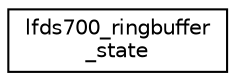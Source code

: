digraph "Graphical Class Hierarchy"
{
 // LATEX_PDF_SIZE
  edge [fontname="Helvetica",fontsize="10",labelfontname="Helvetica",labelfontsize="10"];
  node [fontname="Helvetica",fontsize="10",shape=record];
  rankdir="LR";
  Node0 [label="lfds700_ringbuffer\l_state",height=0.2,width=0.4,color="black", fillcolor="white", style="filled",URL="$structlfds700__ringbuffer__state.html",tooltip=" "];
}

